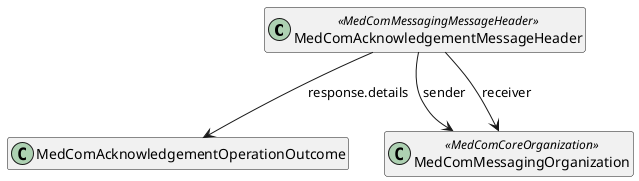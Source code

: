 @startuml AcknowledgementMessageHeader

hide empty members

class "MedComAcknowledgementMessageHeader" as messageHeader <<MedComMessagingMessageHeader>>
class "MedComAcknowledgementOperationOutcome" as outcome
class "MedComMessagingOrganization" as organization <<MedComCoreOrganization>>

messageHeader --> outcome : "response.details"
messageHeader --> organization : "sender"
messageHeader --> organization : "receiver"

@enduml

